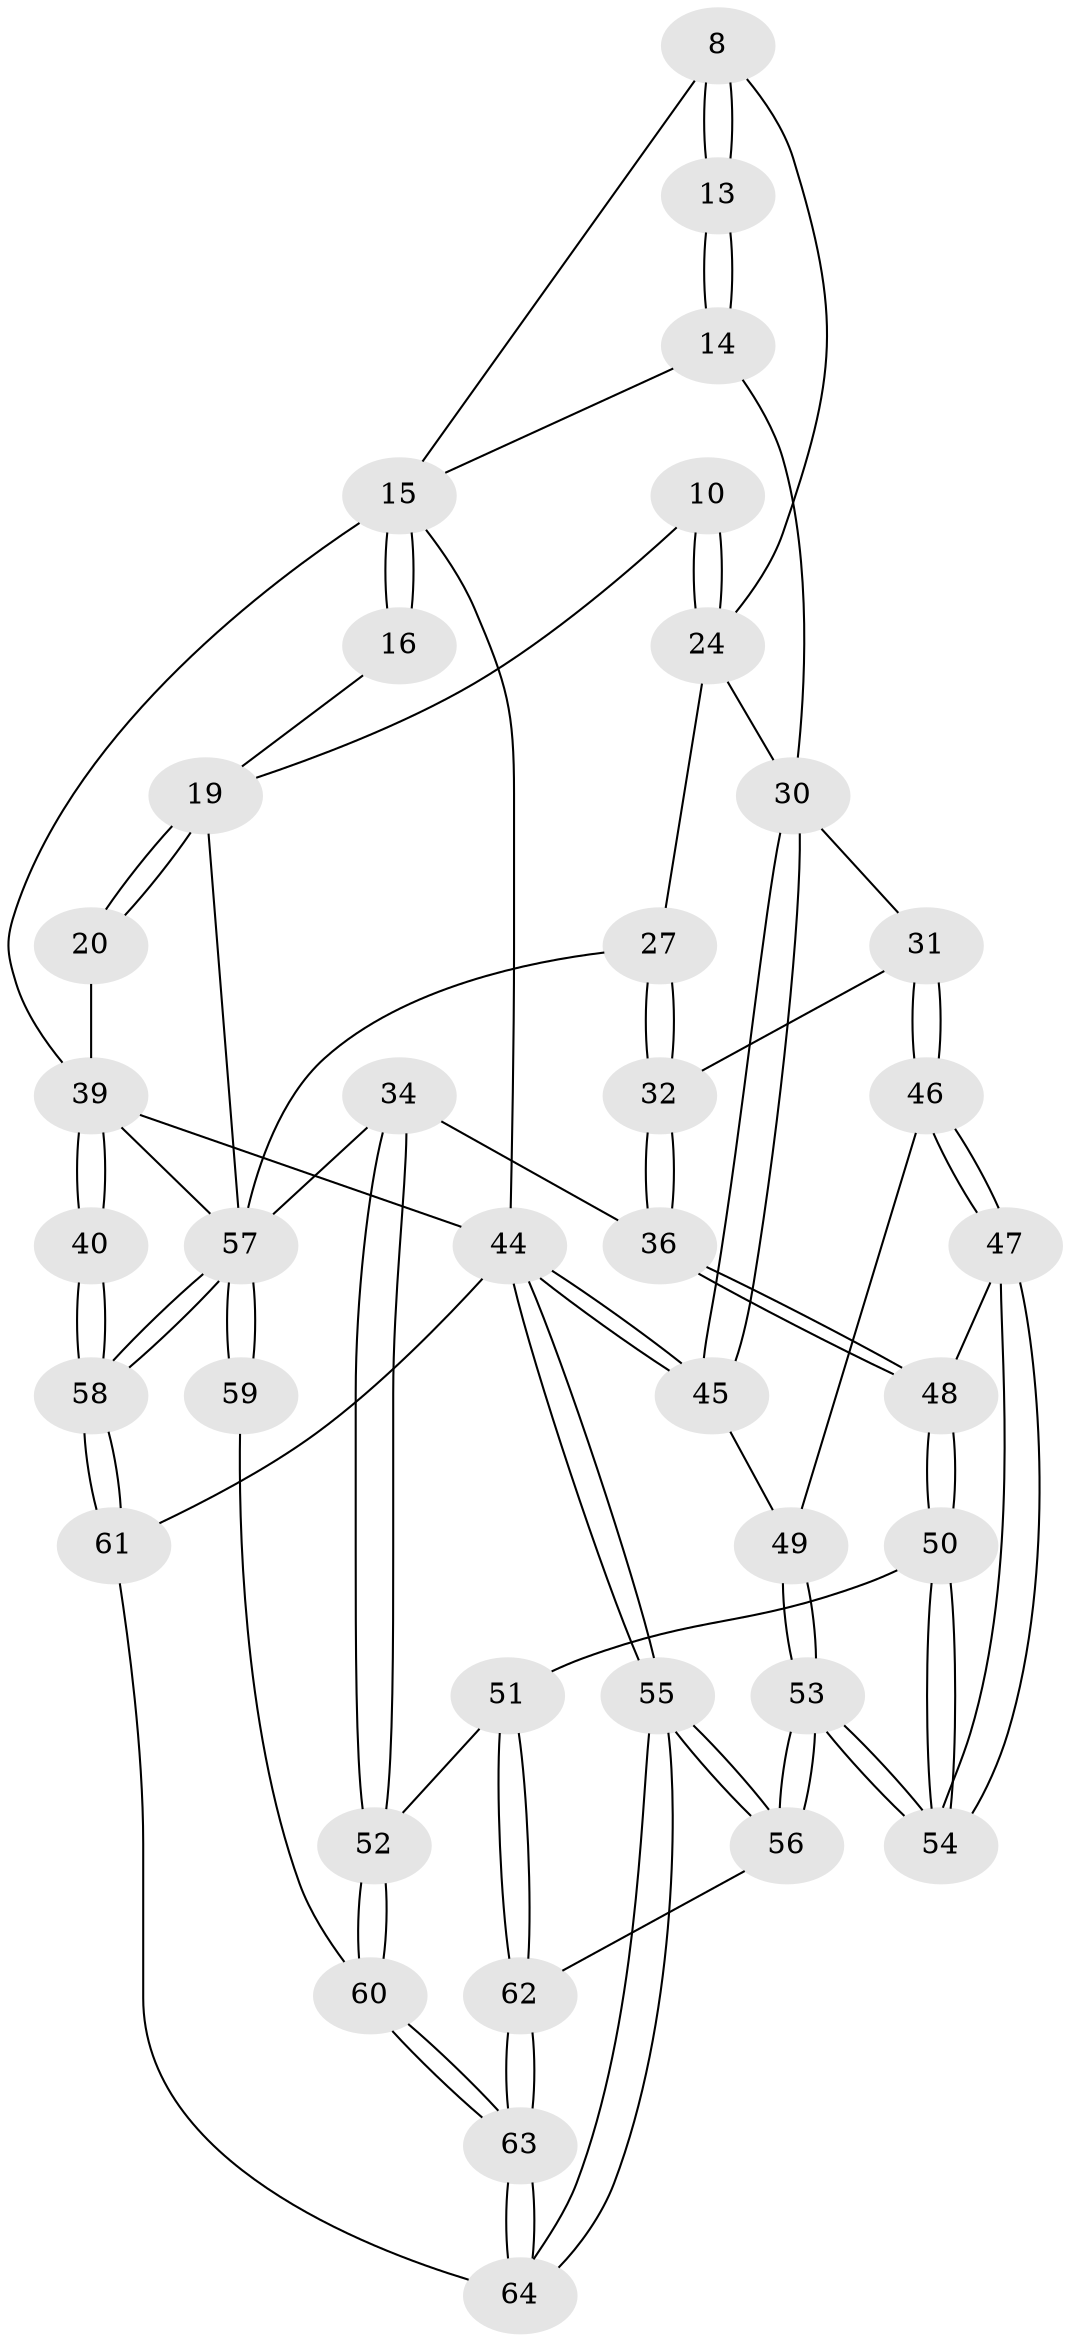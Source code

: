 // original degree distribution, {3: 0.046875, 4: 0.203125, 5: 0.546875, 6: 0.203125}
// Generated by graph-tools (version 1.1) at 2025/05/03/04/25 22:05:59]
// undirected, 38 vertices, 92 edges
graph export_dot {
graph [start="1"]
  node [color=gray90,style=filled];
  8 [pos="+0.5847438324823959+0"];
  10 [pos="+0.5045496770960494+0.19694872345965242"];
  13 [pos="+0.7963551759182219+0.18148367208394567"];
  14 [pos="+1+0.26320773655685986"];
  15 [pos="+0+0.17322354421717104",super="+5"];
  16 [pos="+0+0.1597723946522911",super="+7"];
  19 [pos="+0.26645503825575445+0.44709470368684556",super="+18+11+12+17"];
  20 [pos="+0.24127005418535202+0.4400599271893888"];
  24 [pos="+0.5951429328083054+0.40968025136693226",super="+23+21+9"];
  27 [pos="+0.5898205437589326+0.4304243492921155"];
  30 [pos="+1+0.39059423899965906",super="+22"];
  31 [pos="+0.9048889155443531+0.5439222836271653"];
  32 [pos="+0.7085500935931892+0.5705823066550716"];
  34 [pos="+0.4868045225416705+0.693431294472539",super="+33"];
  36 [pos="+0.6716086354626986+0.6477527138154883"];
  39 [pos="+0+0.6307388806475065",super="+25+26+37"];
  40 [pos="+0+0.6354998699869803"];
  44 [pos="+1+1",super="+38"];
  45 [pos="+1+0.44463531317621785"];
  46 [pos="+0.8621278030521624+0.669513971104493"];
  47 [pos="+0.8215726185484489+0.7495165559305047"];
  48 [pos="+0.699761719455165+0.7176228820361735"];
  49 [pos="+0.9482936267395824+0.7509971435384251"];
  50 [pos="+0.6434890387461615+0.8148196428819857"];
  51 [pos="+0.6234815448727296+0.8303471906850185"];
  52 [pos="+0.5470653868659353+0.8167144778349344"];
  53 [pos="+0.9383030695259987+0.997771133061644"];
  54 [pos="+0.8506817713798548+0.8529097812997739"];
  55 [pos="+1+1"];
  56 [pos="+0.9546505332318603+1"];
  57 [pos="+0.20062321626371313+0.9201936115630758",super="+42+43"];
  58 [pos="+0.1975855467256264+0.9273454884541307"];
  59 [pos="+0.29219478689946526+0.8368372868828344"];
  60 [pos="+0.49575290913825953+0.8850671940432815"];
  61 [pos="+0.12735184297506133+1"];
  62 [pos="+0.6589143361346611+0.914303391574532"];
  63 [pos="+0.49020959253565455+1"];
  64 [pos="+0.4687129245612227+1"];
  8 -- 13;
  8 -- 13;
  8 -- 15;
  8 -- 24;
  10 -- 24 [weight=2];
  10 -- 24;
  10 -- 19;
  13 -- 14;
  13 -- 14;
  14 -- 15;
  14 -- 30;
  15 -- 16 [weight=3];
  15 -- 16;
  15 -- 44 [weight=2];
  15 -- 39;
  16 -- 19 [weight=2];
  19 -- 20 [weight=2];
  19 -- 20;
  19 -- 57 [weight=2];
  20 -- 39;
  24 -- 27;
  24 -- 30;
  27 -- 32;
  27 -- 32;
  27 -- 57;
  30 -- 31;
  30 -- 45;
  30 -- 45;
  31 -- 32;
  31 -- 46;
  31 -- 46;
  32 -- 36;
  32 -- 36;
  34 -- 52;
  34 -- 52;
  34 -- 36;
  34 -- 57 [weight=2];
  36 -- 48;
  36 -- 48;
  39 -- 40 [weight=2];
  39 -- 40;
  39 -- 57;
  39 -- 44;
  40 -- 58;
  40 -- 58;
  44 -- 45;
  44 -- 45;
  44 -- 55;
  44 -- 55;
  44 -- 61;
  45 -- 49;
  46 -- 47;
  46 -- 47;
  46 -- 49;
  47 -- 48;
  47 -- 54;
  47 -- 54;
  48 -- 50;
  48 -- 50;
  49 -- 53;
  49 -- 53;
  50 -- 51;
  50 -- 54;
  50 -- 54;
  51 -- 52;
  51 -- 62;
  51 -- 62;
  52 -- 60;
  52 -- 60;
  53 -- 54;
  53 -- 54;
  53 -- 56;
  53 -- 56;
  55 -- 56;
  55 -- 56;
  55 -- 64;
  55 -- 64;
  56 -- 62;
  57 -- 58;
  57 -- 58;
  57 -- 59 [weight=2];
  57 -- 59;
  58 -- 61;
  58 -- 61;
  59 -- 60;
  60 -- 63;
  60 -- 63;
  61 -- 64;
  62 -- 63;
  62 -- 63;
  63 -- 64;
  63 -- 64;
}
